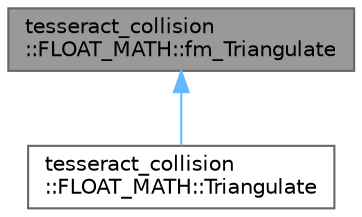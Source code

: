 digraph "tesseract_collision::FLOAT_MATH::fm_Triangulate"
{
 // LATEX_PDF_SIZE
  bgcolor="transparent";
  edge [fontname=Helvetica,fontsize=10,labelfontname=Helvetica,labelfontsize=10];
  node [fontname=Helvetica,fontsize=10,shape=box,height=0.2,width=0.4];
  Node1 [label="tesseract_collision\l::FLOAT_MATH::fm_Triangulate",height=0.2,width=0.4,color="gray40", fillcolor="grey60", style="filled", fontcolor="black",tooltip=" "];
  Node1 -> Node2 [dir="back",color="steelblue1",style="solid"];
  Node2 [label="tesseract_collision\l::FLOAT_MATH::Triangulate",height=0.2,width=0.4,color="gray40", fillcolor="white", style="filled",URL="$d6/dbf/classtesseract__collision_1_1FLOAT__MATH_1_1Triangulate.html",tooltip=" "];
}
